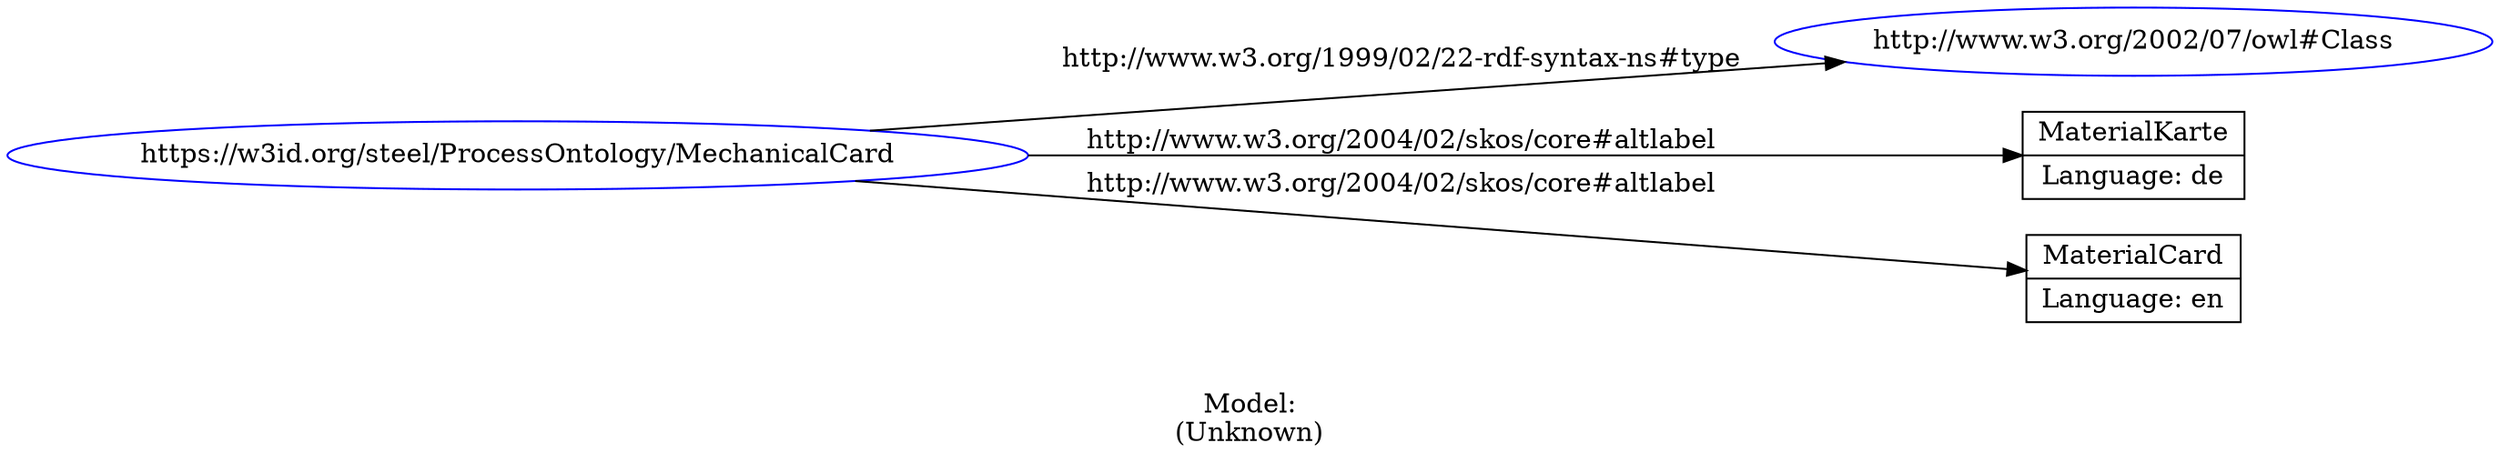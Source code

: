 digraph {
	rankdir = LR;
	charset="utf-8";

	"Rhttps://w3id.org/steel/ProcessOntology/MechanicalCard" -> "Rhttp://www.w3.org/2002/07/owl#Class" [ label="http://www.w3.org/1999/02/22-rdf-syntax-ns#type" ];
	"Rhttps://w3id.org/steel/ProcessOntology/MechanicalCard" -> "LMaterialKarte|Language: de" [ label="http://www.w3.org/2004/02/skos/core#altlabel" ];
	"Rhttps://w3id.org/steel/ProcessOntology/MechanicalCard" -> "LMaterialCard|Language: en" [ label="http://www.w3.org/2004/02/skos/core#altlabel" ];

	// Resources
	"Rhttps://w3id.org/steel/ProcessOntology/MechanicalCard" [ label="https://w3id.org/steel/ProcessOntology/MechanicalCard", shape = ellipse, color = blue ];
	"Rhttp://www.w3.org/2002/07/owl#Class" [ label="http://www.w3.org/2002/07/owl#Class", shape = ellipse, color = blue ];

	// Anonymous nodes

	// Literals
	"LMaterialKarte|Language: de" [ label="MaterialKarte|Language: de", shape = record ];
	"LMaterialCard|Language: en" [ label="MaterialCard|Language: en", shape = record ];

	label="\n\nModel:\n(Unknown)";
}
